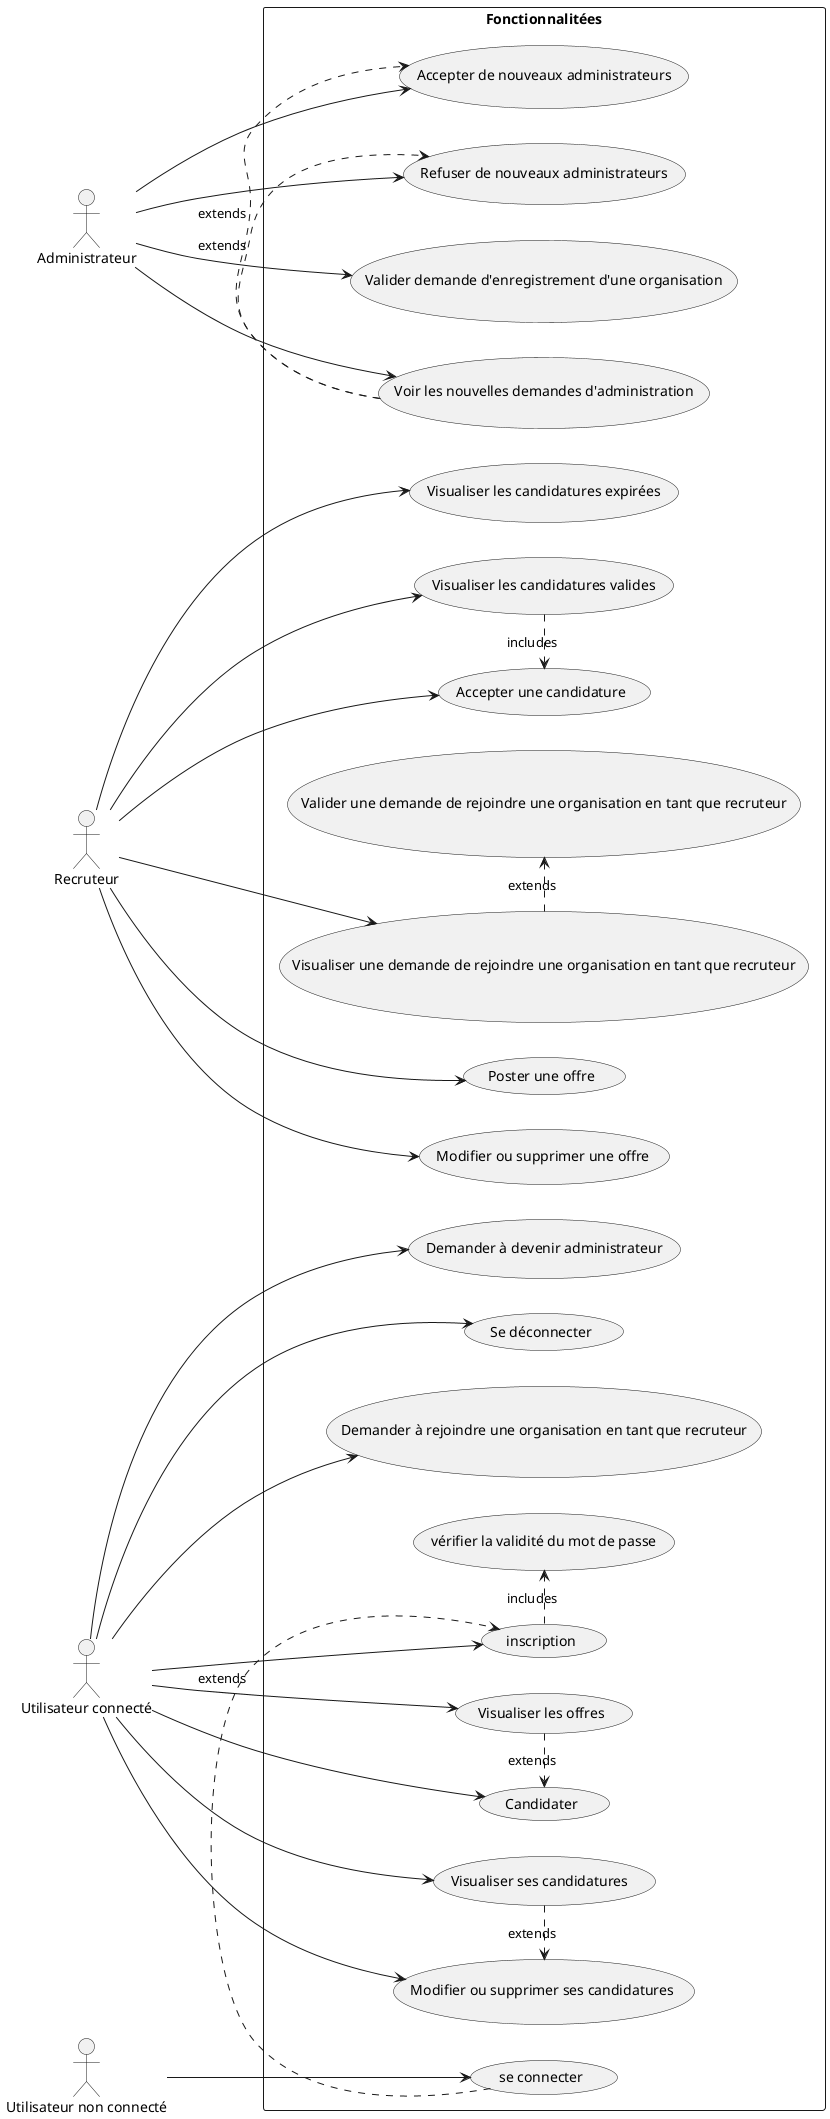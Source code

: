@startuml



left to right direction
rectangle Fonctionnalitées {
"Accepter une candidature" as (f1)
"Poster une offre" as (f2)
"Visualiser les offres" as (f3)
"se connecter" as (f4)
"inscription" as (f7)
"Accepter de nouveaux administrateurs" as (f5)
"Demander à devenir administrateur" as (f6)
"vérifier la validité du mot de passe" as (f8)
"Voir les nouvelles demandes d'administration" as (f9)
"Candidater" as (f10)
"Se déconnecter" as (f11)
"Visualiser les candidatures valides" as (f12)
"Modifier ou supprimer une offre" as (f13)
"Valider demande d'enregistrement d'une organisation" as (f14)
"Visualiser une demande de rejoindre une organisation en tant que recruteur" as (f15)
"Valider une demande de rejoindre une organisation en tant que recruteur" as (f16)
"Demander à rejoindre une organisation en tant que recruteur" as (f17)
"Visualiser ses candidatures " as (f18)
"Modifier ou supprimer ses candidatures " as (f19)
"Refuser de nouveaux administrateurs" as (f20)
"Visualiser les candidatures expirées" as (f21)



(f4) .> (f7) : extends
(f7) .> (f8) : includes
(f9) .> (f5) : extends
(f3) .> (f10) :extends
(f12) .> (f1) : includes
(f15) .> (f16) : extends
(f18) .> (f19) : extends
(f9) .> (f20) : extends

}
:Administrateur: --> (f5)
:Administrateur: --> (f9)
:Administrateur: --> (f14)
:Administrateur: --> (f20)
:Recruteur: --> (f1)
:Recruteur: --> (f2)
:Recruteur: --> (f12)
:Recruteur: --> (f13)
:Recruteur: --> (f15)
:Recruteur: --> (f21)
:Utilisateur connecté: --> (f3)
:Utilisateur connecté: --> (f6)
:Utilisateur connecté: --> (f7)
:Utilisateur connecté: --> (f10)
:Utilisateur connecté: --> (f11)
:Utilisateur connecté: --> (f17)
:Utilisateur connecté: --> (f18)
:Utilisateur connecté: --> (f19)
:Utilisateur non connecté: --> (f4)




@enduml